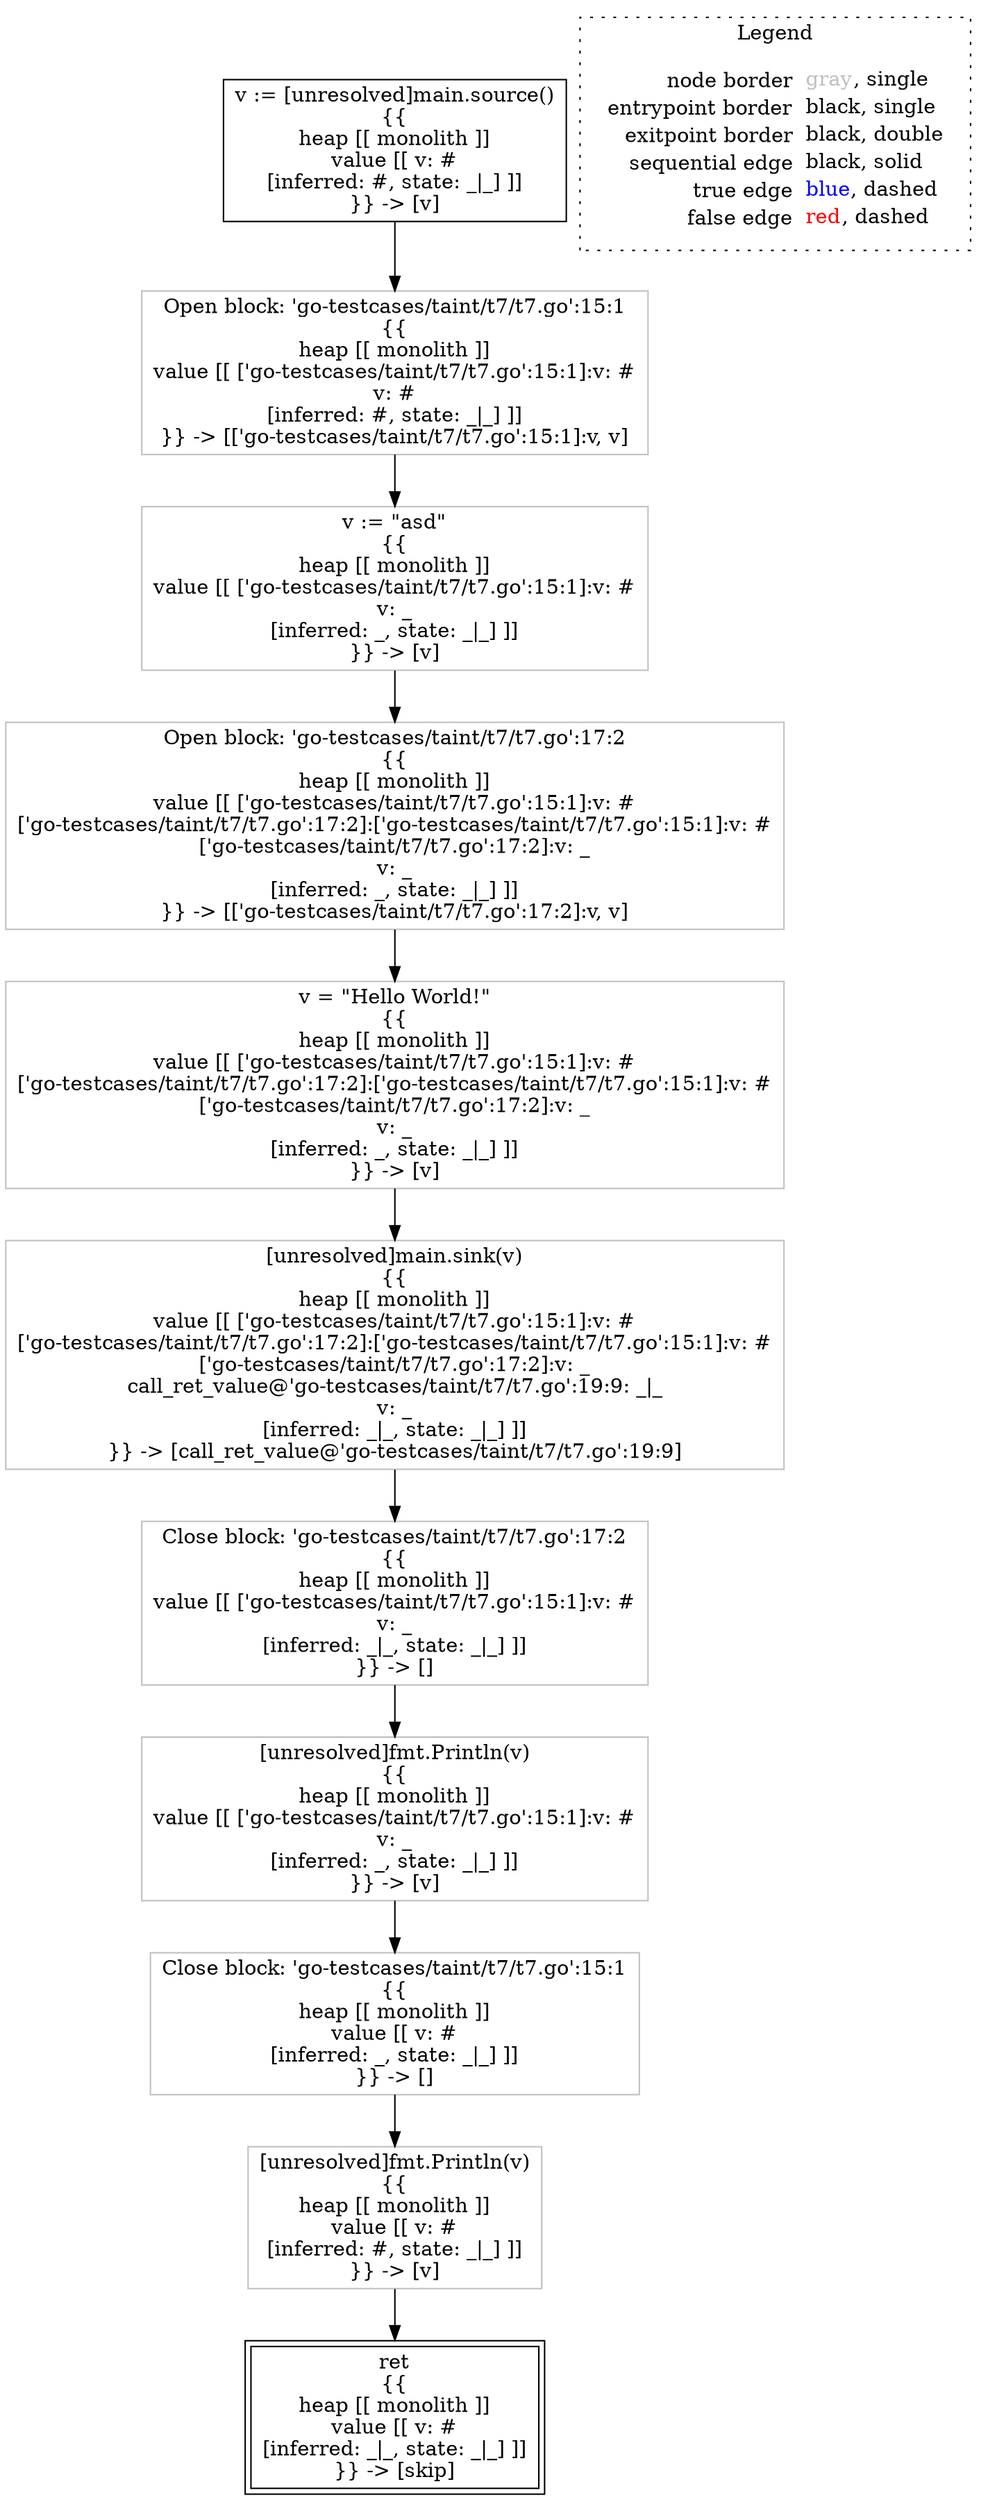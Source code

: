 digraph {
	"node0" [shape="rect",color="black",label=<v := [unresolved]main.source()<BR/>{{<BR/>heap [[ monolith ]]<BR/>value [[ v: #<BR/>[inferred: #, state: _|_] ]]<BR/>}} -&gt; [v]>];
	"node1" [shape="rect",color="gray",label=<[unresolved]main.sink(v)<BR/>{{<BR/>heap [[ monolith ]]<BR/>value [[ ['go-testcases/taint/t7/t7.go':15:1]:v: #<BR/>['go-testcases/taint/t7/t7.go':17:2]:['go-testcases/taint/t7/t7.go':15:1]:v: #<BR/>['go-testcases/taint/t7/t7.go':17:2]:v: _<BR/>call_ret_value@'go-testcases/taint/t7/t7.go':19:9: _|_<BR/>v: _<BR/>[inferred: _|_, state: _|_] ]]<BR/>}} -&gt; [call_ret_value@'go-testcases/taint/t7/t7.go':19:9]>];
	"node2" [shape="rect",color="black",peripheries="2",label=<ret<BR/>{{<BR/>heap [[ monolith ]]<BR/>value [[ v: #<BR/>[inferred: _|_, state: _|_] ]]<BR/>}} -&gt; [skip]>];
	"node3" [shape="rect",color="gray",label=<v = &quot;Hello World!&quot;<BR/>{{<BR/>heap [[ monolith ]]<BR/>value [[ ['go-testcases/taint/t7/t7.go':15:1]:v: #<BR/>['go-testcases/taint/t7/t7.go':17:2]:['go-testcases/taint/t7/t7.go':15:1]:v: #<BR/>['go-testcases/taint/t7/t7.go':17:2]:v: _<BR/>v: _<BR/>[inferred: _, state: _|_] ]]<BR/>}} -&gt; [v]>];
	"node4" [shape="rect",color="gray",label=<Open block: 'go-testcases/taint/t7/t7.go':15:1<BR/>{{<BR/>heap [[ monolith ]]<BR/>value [[ ['go-testcases/taint/t7/t7.go':15:1]:v: #<BR/>v: #<BR/>[inferred: #, state: _|_] ]]<BR/>}} -&gt; [['go-testcases/taint/t7/t7.go':15:1]:v, v]>];
	"node5" [shape="rect",color="gray",label=<v := &quot;asd&quot;<BR/>{{<BR/>heap [[ monolith ]]<BR/>value [[ ['go-testcases/taint/t7/t7.go':15:1]:v: #<BR/>v: _<BR/>[inferred: _, state: _|_] ]]<BR/>}} -&gt; [v]>];
	"node6" [shape="rect",color="gray",label=<Open block: 'go-testcases/taint/t7/t7.go':17:2<BR/>{{<BR/>heap [[ monolith ]]<BR/>value [[ ['go-testcases/taint/t7/t7.go':15:1]:v: #<BR/>['go-testcases/taint/t7/t7.go':17:2]:['go-testcases/taint/t7/t7.go':15:1]:v: #<BR/>['go-testcases/taint/t7/t7.go':17:2]:v: _<BR/>v: _<BR/>[inferred: _, state: _|_] ]]<BR/>}} -&gt; [['go-testcases/taint/t7/t7.go':17:2]:v, v]>];
	"node7" [shape="rect",color="gray",label=<Close block: 'go-testcases/taint/t7/t7.go':15:1<BR/>{{<BR/>heap [[ monolith ]]<BR/>value [[ v: #<BR/>[inferred: _, state: _|_] ]]<BR/>}} -&gt; []>];
	"node8" [shape="rect",color="gray",label=<Close block: 'go-testcases/taint/t7/t7.go':17:2<BR/>{{<BR/>heap [[ monolith ]]<BR/>value [[ ['go-testcases/taint/t7/t7.go':15:1]:v: #<BR/>v: _<BR/>[inferred: _|_, state: _|_] ]]<BR/>}} -&gt; []>];
	"node9" [shape="rect",color="gray",label=<[unresolved]fmt.Println(v)<BR/>{{<BR/>heap [[ monolith ]]<BR/>value [[ ['go-testcases/taint/t7/t7.go':15:1]:v: #<BR/>v: _<BR/>[inferred: _, state: _|_] ]]<BR/>}} -&gt; [v]>];
	"node10" [shape="rect",color="gray",label=<[unresolved]fmt.Println(v)<BR/>{{<BR/>heap [[ monolith ]]<BR/>value [[ v: #<BR/>[inferred: #, state: _|_] ]]<BR/>}} -&gt; [v]>];
	"node1" -> "node8" [color="black"];
	"node3" -> "node1" [color="black"];
	"node0" -> "node4" [color="black"];
	"node4" -> "node5" [color="black"];
	"node5" -> "node6" [color="black"];
	"node6" -> "node3" [color="black"];
	"node7" -> "node10" [color="black"];
	"node8" -> "node9" [color="black"];
	"node9" -> "node7" [color="black"];
	"node10" -> "node2" [color="black"];
subgraph cluster_legend {
	label="Legend";
	style=dotted;
	node [shape=plaintext];
	"legend" [label=<<table border="0" cellpadding="2" cellspacing="0" cellborder="0"><tr><td align="right">node border&nbsp;</td><td align="left"><font color="gray">gray</font>, single</td></tr><tr><td align="right">entrypoint border&nbsp;</td><td align="left"><font color="black">black</font>, single</td></tr><tr><td align="right">exitpoint border&nbsp;</td><td align="left"><font color="black">black</font>, double</td></tr><tr><td align="right">sequential edge&nbsp;</td><td align="left"><font color="black">black</font>, solid</td></tr><tr><td align="right">true edge&nbsp;</td><td align="left"><font color="blue">blue</font>, dashed</td></tr><tr><td align="right">false edge&nbsp;</td><td align="left"><font color="red">red</font>, dashed</td></tr></table>>];
}

}
